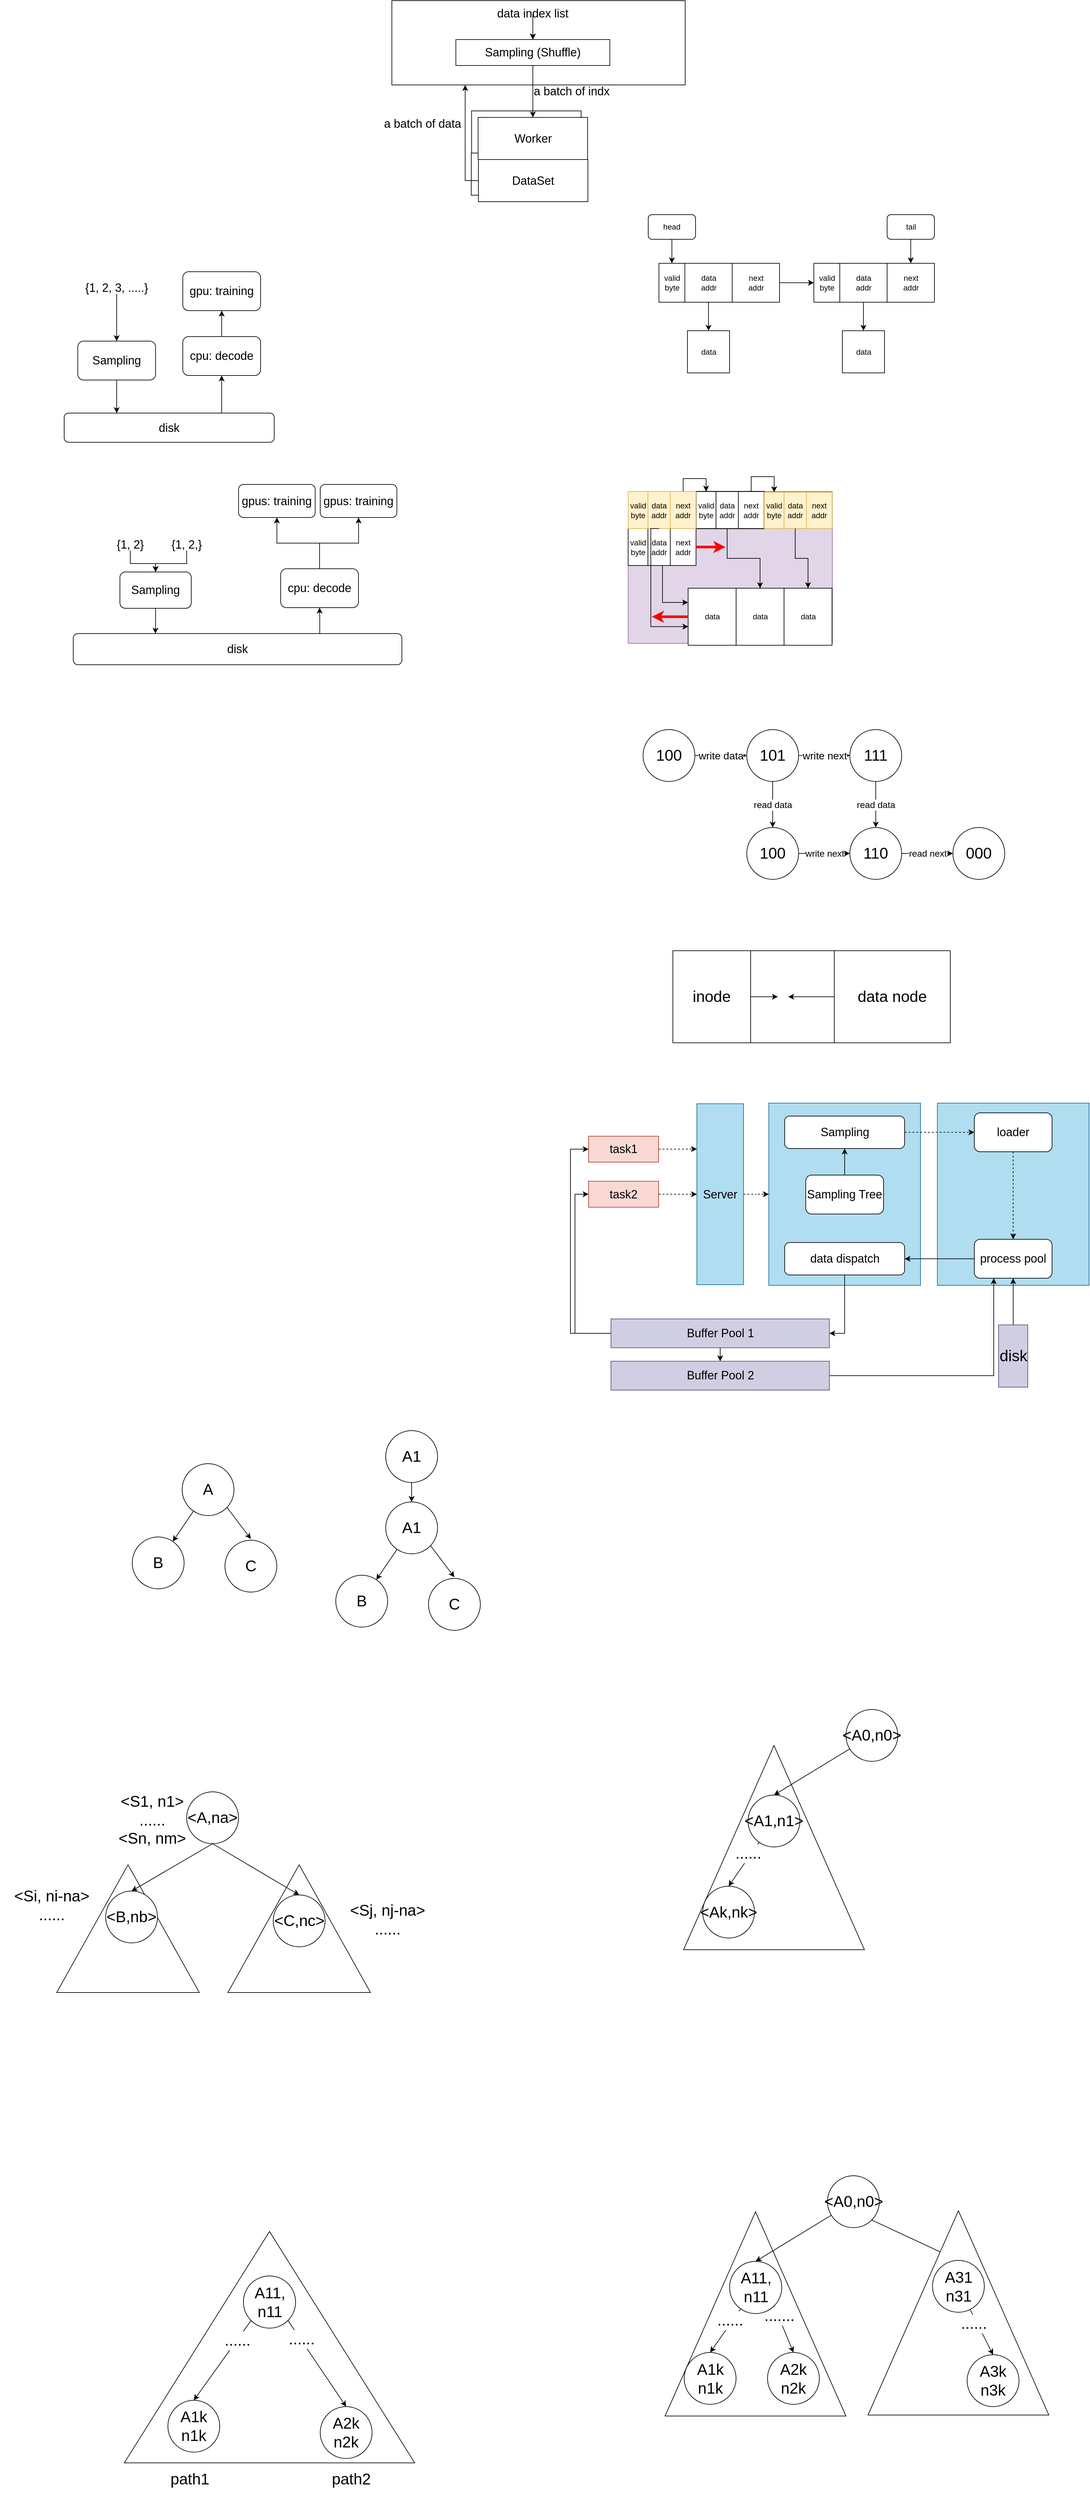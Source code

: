 <mxfile version="14.4.6" type="github">
  <diagram id="9_1sO07OhJ9FRKc1vzgv" name="Page-1">
    <mxGraphModel dx="4070" dy="1390" grid="0" gridSize="10" guides="1" tooltips="1" connect="1" arrows="1" fold="1" page="1" pageScale="1" pageWidth="850" pageHeight="1100" math="0" shadow="0">
      <root>
        <mxCell id="0" />
        <mxCell id="1" parent="0" />
        <mxCell id="SUfjXleYzVx7mlDp0mHH-16" value="" style="triangle;whiteSpace=wrap;html=1;rotation=-90;" vertex="1" parent="1">
          <mxGeometry x="-496" y="2878" width="197" height="220" as="geometry" />
        </mxCell>
        <mxCell id="SUfjXleYzVx7mlDp0mHH-15" value="" style="triangle;whiteSpace=wrap;html=1;rotation=-90;" vertex="1" parent="1">
          <mxGeometry x="-760" y="2878" width="197" height="220" as="geometry" />
        </mxCell>
        <mxCell id="UMwyM1W5Pn3s6P2YmB9g-111" value="" style="rounded=0;whiteSpace=wrap;html=1;fillColor=#e1d5e7;strokeColor=#9673a6;" parent="1" vertex="1">
          <mxGeometry x="110" y="772" width="315" height="234" as="geometry" />
        </mxCell>
        <mxCell id="2XTefIz1HCk_Dmgl4uMw-26" value="" style="rounded=0;whiteSpace=wrap;html=1;" parent="1" vertex="1">
          <mxGeometry x="-254.49" y="15" width="452.49" height="130" as="geometry" />
        </mxCell>
        <mxCell id="2XTefIz1HCk_Dmgl4uMw-6" style="edgeStyle=orthogonalEdgeStyle;rounded=0;orthogonalLoop=1;jettySize=auto;html=1;entryX=0.5;entryY=0;entryDx=0;entryDy=0;" parent="1" source="2XTefIz1HCk_Dmgl4uMw-3" target="2XTefIz1HCk_Dmgl4uMw-5" edge="1">
          <mxGeometry relative="1" as="geometry" />
        </mxCell>
        <mxCell id="2XTefIz1HCk_Dmgl4uMw-15" value="" style="edgeStyle=orthogonalEdgeStyle;rounded=0;orthogonalLoop=1;jettySize=auto;html=1;" parent="1" source="2XTefIz1HCk_Dmgl4uMw-3" target="2XTefIz1HCk_Dmgl4uMw-5" edge="1">
          <mxGeometry relative="1" as="geometry" />
        </mxCell>
        <mxCell id="2XTefIz1HCk_Dmgl4uMw-3" value="&lt;font style=&quot;font-size: 18px&quot;&gt;data index list&lt;/font&gt;" style="text;html=1;strokeColor=none;fillColor=none;align=center;verticalAlign=middle;whiteSpace=wrap;rounded=0;" parent="1" vertex="1">
          <mxGeometry x="-112" y="35" width="150" as="geometry" />
        </mxCell>
        <mxCell id="2XTefIz1HCk_Dmgl4uMw-5" value="&lt;font style=&quot;font-size: 18px&quot;&gt;Sampling (Shuffle)&lt;/font&gt;" style="rounded=0;whiteSpace=wrap;html=1;" parent="1" vertex="1">
          <mxGeometry x="-155.75" y="75" width="237.5" height="40" as="geometry" />
        </mxCell>
        <mxCell id="2XTefIz1HCk_Dmgl4uMw-19" value="&lt;font style=&quot;font-size: 18px&quot;&gt;a batch of indx&lt;/font&gt;" style="text;html=1;strokeColor=none;fillColor=none;align=center;verticalAlign=middle;whiteSpace=wrap;rounded=0;" parent="1" vertex="1">
          <mxGeometry x="-52" y="155" width="150" as="geometry" />
        </mxCell>
        <mxCell id="2XTefIz1HCk_Dmgl4uMw-30" value="&lt;font style=&quot;font-size: 18px&quot;&gt;a batch of data&lt;/font&gt;" style="text;html=1;strokeColor=none;fillColor=none;align=center;verticalAlign=middle;whiteSpace=wrap;rounded=0;" parent="1" vertex="1">
          <mxGeometry x="-282" y="205" width="150" as="geometry" />
        </mxCell>
        <mxCell id="2XTefIz1HCk_Dmgl4uMw-40" value="" style="group" parent="1" vertex="1" connectable="0">
          <mxGeometry x="-132.0" y="185" width="179.92" height="140" as="geometry" />
        </mxCell>
        <mxCell id="2XTefIz1HCk_Dmgl4uMw-38" value="&lt;span style=&quot;font-size: 18px&quot;&gt;Worker&lt;/span&gt;" style="rounded=0;whiteSpace=wrap;html=1;" parent="2XTefIz1HCk_Dmgl4uMw-40" vertex="1">
          <mxGeometry y="65" width="168.91" height="65" as="geometry" />
        </mxCell>
        <mxCell id="2XTefIz1HCk_Dmgl4uMw-35" value="&lt;span style=&quot;font-size: 18px&quot;&gt;Worker&lt;/span&gt;" style="rounded=0;whiteSpace=wrap;html=1;" parent="2XTefIz1HCk_Dmgl4uMw-40" vertex="1">
          <mxGeometry x="0.55" width="168.91" height="65" as="geometry" />
        </mxCell>
        <mxCell id="2XTefIz1HCk_Dmgl4uMw-36" value="&lt;span style=&quot;font-size: 18px&quot;&gt;Worker&lt;/span&gt;" style="rounded=0;whiteSpace=wrap;html=1;" parent="2XTefIz1HCk_Dmgl4uMw-40" vertex="1">
          <mxGeometry x="10.55" y="10" width="168.91" height="65" as="geometry" />
        </mxCell>
        <mxCell id="2XTefIz1HCk_Dmgl4uMw-37" value="&lt;span style=&quot;font-size: 18px&quot;&gt;DataSet&lt;/span&gt;" style="rounded=0;whiteSpace=wrap;html=1;" parent="2XTefIz1HCk_Dmgl4uMw-40" vertex="1">
          <mxGeometry x="11.01" y="75" width="168.91" height="65" as="geometry" />
        </mxCell>
        <mxCell id="2XTefIz1HCk_Dmgl4uMw-39" style="edgeStyle=orthogonalEdgeStyle;rounded=0;orthogonalLoop=1;jettySize=auto;html=1;exitX=0.5;exitY=1;exitDx=0;exitDy=0;" parent="1" source="2XTefIz1HCk_Dmgl4uMw-5" target="2XTefIz1HCk_Dmgl4uMw-36" edge="1">
          <mxGeometry relative="1" as="geometry" />
        </mxCell>
        <mxCell id="2XTefIz1HCk_Dmgl4uMw-42" style="edgeStyle=orthogonalEdgeStyle;rounded=0;orthogonalLoop=1;jettySize=auto;html=1;entryX=0.25;entryY=1;entryDx=0;entryDy=0;" parent="1" source="2XTefIz1HCk_Dmgl4uMw-37" target="2XTefIz1HCk_Dmgl4uMw-26" edge="1">
          <mxGeometry relative="1" as="geometry">
            <Array as="points">
              <mxPoint x="-141" y="293" />
            </Array>
          </mxGeometry>
        </mxCell>
        <mxCell id="2XTefIz1HCk_Dmgl4uMw-68" value="&lt;font size=&quot;3&quot;&gt;write data&lt;/font&gt;" style="edgeStyle=orthogonalEdgeStyle;rounded=0;orthogonalLoop=1;jettySize=auto;html=1;entryX=0;entryY=0.5;entryDx=0;entryDy=0;" parent="1" source="2XTefIz1HCk_Dmgl4uMw-62" target="2XTefIz1HCk_Dmgl4uMw-63" edge="1">
          <mxGeometry relative="1" as="geometry">
            <Array as="points">
              <mxPoint x="290" y="1179" />
              <mxPoint x="290" y="1179" />
            </Array>
          </mxGeometry>
        </mxCell>
        <mxCell id="2XTefIz1HCk_Dmgl4uMw-62" value="&lt;font style=&quot;font-size: 24px&quot;&gt;100&lt;/font&gt;" style="ellipse;whiteSpace=wrap;html=1;aspect=fixed;" parent="1" vertex="1">
          <mxGeometry x="133" y="1139" width="80" height="80" as="geometry" />
        </mxCell>
        <mxCell id="2XTefIz1HCk_Dmgl4uMw-69" value="&lt;font size=&quot;3&quot;&gt;write next&lt;/font&gt;" style="edgeStyle=orthogonalEdgeStyle;rounded=0;orthogonalLoop=1;jettySize=auto;html=1;" parent="1" source="2XTefIz1HCk_Dmgl4uMw-63" target="2XTefIz1HCk_Dmgl4uMw-65" edge="1">
          <mxGeometry relative="1" as="geometry" />
        </mxCell>
        <mxCell id="2XTefIz1HCk_Dmgl4uMw-70" value="&lt;font style=&quot;font-size: 14px&quot;&gt;read data&lt;/font&gt;" style="edgeStyle=orthogonalEdgeStyle;rounded=0;orthogonalLoop=1;jettySize=auto;html=1;" parent="1" source="2XTefIz1HCk_Dmgl4uMw-63" target="2XTefIz1HCk_Dmgl4uMw-64" edge="1">
          <mxGeometry relative="1" as="geometry" />
        </mxCell>
        <mxCell id="2XTefIz1HCk_Dmgl4uMw-63" value="&lt;font style=&quot;font-size: 24px&quot;&gt;101&lt;/font&gt;" style="ellipse;whiteSpace=wrap;html=1;aspect=fixed;" parent="1" vertex="1">
          <mxGeometry x="293" y="1139" width="80" height="80" as="geometry" />
        </mxCell>
        <mxCell id="2XTefIz1HCk_Dmgl4uMw-71" value="&lt;font style=&quot;font-size: 14px&quot;&gt;write next&lt;/font&gt;" style="edgeStyle=orthogonalEdgeStyle;rounded=0;orthogonalLoop=1;jettySize=auto;html=1;" parent="1" source="2XTefIz1HCk_Dmgl4uMw-64" target="2XTefIz1HCk_Dmgl4uMw-66" edge="1">
          <mxGeometry relative="1" as="geometry" />
        </mxCell>
        <mxCell id="2XTefIz1HCk_Dmgl4uMw-64" value="&lt;font style=&quot;font-size: 24px&quot;&gt;100&lt;/font&gt;" style="ellipse;whiteSpace=wrap;html=1;aspect=fixed;" parent="1" vertex="1">
          <mxGeometry x="293" y="1290" width="80" height="80" as="geometry" />
        </mxCell>
        <mxCell id="2XTefIz1HCk_Dmgl4uMw-72" value="&lt;font style=&quot;font-size: 14px&quot;&gt;read data&lt;/font&gt;" style="edgeStyle=orthogonalEdgeStyle;rounded=0;orthogonalLoop=1;jettySize=auto;html=1;entryX=0.5;entryY=0;entryDx=0;entryDy=0;" parent="1" source="2XTefIz1HCk_Dmgl4uMw-65" target="2XTefIz1HCk_Dmgl4uMw-66" edge="1">
          <mxGeometry relative="1" as="geometry" />
        </mxCell>
        <mxCell id="2XTefIz1HCk_Dmgl4uMw-65" value="&lt;font style=&quot;font-size: 24px&quot;&gt;111&lt;/font&gt;" style="ellipse;whiteSpace=wrap;html=1;aspect=fixed;" parent="1" vertex="1">
          <mxGeometry x="452" y="1139" width="80" height="80" as="geometry" />
        </mxCell>
        <mxCell id="2XTefIz1HCk_Dmgl4uMw-74" value="&lt;font style=&quot;font-size: 14px&quot;&gt;read next&lt;/font&gt;" style="edgeStyle=orthogonalEdgeStyle;rounded=0;orthogonalLoop=1;jettySize=auto;html=1;entryX=0;entryY=0.5;entryDx=0;entryDy=0;" parent="1" source="2XTefIz1HCk_Dmgl4uMw-66" target="2XTefIz1HCk_Dmgl4uMw-67" edge="1">
          <mxGeometry relative="1" as="geometry" />
        </mxCell>
        <mxCell id="2XTefIz1HCk_Dmgl4uMw-66" value="&lt;font style=&quot;font-size: 24px&quot;&gt;110&lt;/font&gt;" style="ellipse;whiteSpace=wrap;html=1;aspect=fixed;" parent="1" vertex="1">
          <mxGeometry x="452" y="1290" width="80" height="80" as="geometry" />
        </mxCell>
        <mxCell id="2XTefIz1HCk_Dmgl4uMw-67" value="&lt;font style=&quot;font-size: 24px&quot;&gt;000&lt;/font&gt;" style="ellipse;whiteSpace=wrap;html=1;aspect=fixed;" parent="1" vertex="1">
          <mxGeometry x="611" y="1290" width="80" height="80" as="geometry" />
        </mxCell>
        <mxCell id="2XTefIz1HCk_Dmgl4uMw-75" value="" style="rounded=0;whiteSpace=wrap;html=1;" parent="1" vertex="1">
          <mxGeometry x="179" y="1480" width="367" height="142" as="geometry" />
        </mxCell>
        <mxCell id="2XTefIz1HCk_Dmgl4uMw-79" style="edgeStyle=orthogonalEdgeStyle;rounded=0;orthogonalLoop=1;jettySize=auto;html=1;exitX=1;exitY=0.5;exitDx=0;exitDy=0;" parent="1" source="2XTefIz1HCk_Dmgl4uMw-76" edge="1">
          <mxGeometry relative="1" as="geometry">
            <mxPoint x="341" y="1551" as="targetPoint" />
          </mxGeometry>
        </mxCell>
        <mxCell id="2XTefIz1HCk_Dmgl4uMw-76" value="&lt;font style=&quot;font-size: 24px&quot;&gt;inode&lt;/font&gt;" style="rounded=0;whiteSpace=wrap;html=1;" parent="1" vertex="1">
          <mxGeometry x="179" y="1480" width="120" height="142" as="geometry" />
        </mxCell>
        <mxCell id="2XTefIz1HCk_Dmgl4uMw-80" style="edgeStyle=orthogonalEdgeStyle;rounded=0;orthogonalLoop=1;jettySize=auto;html=1;exitX=0;exitY=0.5;exitDx=0;exitDy=0;" parent="1" source="2XTefIz1HCk_Dmgl4uMw-77" edge="1">
          <mxGeometry relative="1" as="geometry">
            <mxPoint x="357" y="1551" as="targetPoint" />
          </mxGeometry>
        </mxCell>
        <mxCell id="2XTefIz1HCk_Dmgl4uMw-77" value="&lt;font style=&quot;font-size: 24px&quot;&gt;data node&lt;/font&gt;" style="rounded=0;whiteSpace=wrap;html=1;" parent="1" vertex="1">
          <mxGeometry x="428" y="1480" width="179" height="142" as="geometry" />
        </mxCell>
        <mxCell id="2XTefIz1HCk_Dmgl4uMw-130" value="" style="group" parent="1" vertex="1" connectable="0">
          <mxGeometry x="21" y="1715" width="800" height="442" as="geometry" />
        </mxCell>
        <mxCell id="2XTefIz1HCk_Dmgl4uMw-94" value="" style="group" parent="2XTefIz1HCk_Dmgl4uMw-130" vertex="1" connectable="0">
          <mxGeometry x="170" width="630" height="442" as="geometry" />
        </mxCell>
        <mxCell id="2XTefIz1HCk_Dmgl4uMw-100" style="edgeStyle=orthogonalEdgeStyle;rounded=0;jumpSize=6;orthogonalLoop=1;jettySize=auto;html=1;entryX=0;entryY=0.5;entryDx=0;entryDy=0;dashed=1;startSize=6;endArrow=classic;endFill=1;endSize=6;" parent="2XTefIz1HCk_Dmgl4uMw-94" source="2XTefIz1HCk_Dmgl4uMw-81" target="2XTefIz1HCk_Dmgl4uMw-82" edge="1">
          <mxGeometry relative="1" as="geometry" />
        </mxCell>
        <mxCell id="2XTefIz1HCk_Dmgl4uMw-81" value="&lt;font style=&quot;font-size: 18px&quot;&gt;Server&lt;/font&gt;" style="rounded=0;whiteSpace=wrap;html=1;fillColor=#b1ddf0;strokeColor=#10739e;" parent="2XTefIz1HCk_Dmgl4uMw-94" vertex="1">
          <mxGeometry x="25" y="1" width="72" height="279" as="geometry" />
        </mxCell>
        <mxCell id="2XTefIz1HCk_Dmgl4uMw-82" value="" style="rounded=0;whiteSpace=wrap;html=1;fillColor=#b1ddf0;strokeColor=#10739e;" parent="2XTefIz1HCk_Dmgl4uMw-94" vertex="1">
          <mxGeometry x="136" width="234" height="281" as="geometry" />
        </mxCell>
        <mxCell id="2XTefIz1HCk_Dmgl4uMw-85" value="&lt;font style=&quot;font-size: 18px&quot;&gt;Sampling&lt;/font&gt;" style="rounded=1;whiteSpace=wrap;html=1;" parent="2XTefIz1HCk_Dmgl4uMw-94" vertex="1">
          <mxGeometry x="160.5" y="20" width="185" height="50" as="geometry" />
        </mxCell>
        <mxCell id="2XTefIz1HCk_Dmgl4uMw-127" style="edgeStyle=orthogonalEdgeStyle;rounded=0;jumpSize=6;orthogonalLoop=1;jettySize=auto;html=1;entryX=1;entryY=0.5;entryDx=0;entryDy=0;startSize=6;endArrow=classic;endFill=1;endSize=6;" parent="2XTefIz1HCk_Dmgl4uMw-94" source="2XTefIz1HCk_Dmgl4uMw-86" target="2XTefIz1HCk_Dmgl4uMw-93" edge="1">
          <mxGeometry relative="1" as="geometry" />
        </mxCell>
        <mxCell id="2XTefIz1HCk_Dmgl4uMw-86" value="&lt;font style=&quot;font-size: 18px&quot;&gt;data dispatch&lt;/font&gt;" style="rounded=1;whiteSpace=wrap;html=1;" parent="2XTefIz1HCk_Dmgl4uMw-94" vertex="1">
          <mxGeometry x="160.5" y="215" width="185" height="50" as="geometry" />
        </mxCell>
        <mxCell id="2XTefIz1HCk_Dmgl4uMw-87" value="" style="rounded=0;whiteSpace=wrap;html=1;fillColor=#b1ddf0;strokeColor=#10739e;" parent="2XTefIz1HCk_Dmgl4uMw-94" vertex="1">
          <mxGeometry x="396" width="234" height="281" as="geometry" />
        </mxCell>
        <mxCell id="2XTefIz1HCk_Dmgl4uMw-123" style="edgeStyle=orthogonalEdgeStyle;rounded=0;jumpSize=6;orthogonalLoop=1;jettySize=auto;html=1;dashed=1;startSize=6;endArrow=classic;endFill=1;endSize=6;" parent="2XTefIz1HCk_Dmgl4uMw-94" source="2XTefIz1HCk_Dmgl4uMw-89" target="2XTefIz1HCk_Dmgl4uMw-90" edge="1">
          <mxGeometry relative="1" as="geometry" />
        </mxCell>
        <mxCell id="2XTefIz1HCk_Dmgl4uMw-89" value="&lt;font style=&quot;font-size: 18px&quot;&gt;loader&lt;/font&gt;" style="rounded=1;whiteSpace=wrap;html=1;" parent="2XTefIz1HCk_Dmgl4uMw-94" vertex="1">
          <mxGeometry x="453" y="15" width="120" height="60" as="geometry" />
        </mxCell>
        <mxCell id="2XTefIz1HCk_Dmgl4uMw-124" style="edgeStyle=orthogonalEdgeStyle;rounded=0;jumpSize=6;orthogonalLoop=1;jettySize=auto;html=1;entryX=1;entryY=0.5;entryDx=0;entryDy=0;startSize=6;endArrow=classic;endFill=1;endSize=6;" parent="2XTefIz1HCk_Dmgl4uMw-94" source="2XTefIz1HCk_Dmgl4uMw-90" target="2XTefIz1HCk_Dmgl4uMw-86" edge="1">
          <mxGeometry relative="1" as="geometry" />
        </mxCell>
        <mxCell id="2XTefIz1HCk_Dmgl4uMw-90" value="&lt;font style=&quot;font-size: 18px&quot;&gt;process pool&lt;/font&gt;" style="rounded=1;whiteSpace=wrap;html=1;" parent="2XTefIz1HCk_Dmgl4uMw-94" vertex="1">
          <mxGeometry x="453" y="210" width="120" height="60" as="geometry" />
        </mxCell>
        <mxCell id="2XTefIz1HCk_Dmgl4uMw-93" value="&lt;font style=&quot;font-size: 18px&quot;&gt;Buffer Pool 1&lt;/font&gt;" style="rounded=0;whiteSpace=wrap;html=1;fillColor=#d0cee2;strokeColor=#56517e;" parent="2XTefIz1HCk_Dmgl4uMw-94" vertex="1">
          <mxGeometry x="-107.5" y="332.75" width="337" height="44.5" as="geometry" />
        </mxCell>
        <mxCell id="2XTefIz1HCk_Dmgl4uMw-119" style="edgeStyle=orthogonalEdgeStyle;rounded=0;jumpSize=6;orthogonalLoop=1;jettySize=auto;html=1;entryX=0;entryY=0.5;entryDx=0;entryDy=0;dashed=1;startSize=6;endArrow=classic;endFill=1;endSize=6;" parent="2XTefIz1HCk_Dmgl4uMw-94" source="2XTefIz1HCk_Dmgl4uMw-85" target="2XTefIz1HCk_Dmgl4uMw-89" edge="1">
          <mxGeometry relative="1" as="geometry" />
        </mxCell>
        <mxCell id="geJMSuZulplkEZxOENzH-71" style="edgeStyle=orthogonalEdgeStyle;rounded=0;orthogonalLoop=1;jettySize=auto;html=1;" parent="2XTefIz1HCk_Dmgl4uMw-94" source="geJMSuZulplkEZxOENzH-69" target="2XTefIz1HCk_Dmgl4uMw-85" edge="1">
          <mxGeometry relative="1" as="geometry" />
        </mxCell>
        <mxCell id="geJMSuZulplkEZxOENzH-69" value="&lt;font style=&quot;font-size: 18px&quot;&gt;Sampling Tree&lt;/font&gt;" style="rounded=1;whiteSpace=wrap;html=1;" parent="2XTefIz1HCk_Dmgl4uMw-94" vertex="1">
          <mxGeometry x="193" y="111" width="120" height="60" as="geometry" />
        </mxCell>
        <mxCell id="2XTefIz1HCk_Dmgl4uMw-91" value="&lt;font style=&quot;font-size: 24px&quot;&gt;disk&lt;/font&gt;" style="rounded=0;whiteSpace=wrap;html=1;fillColor=#d0cee2;strokeColor=#56517e;" parent="2XTefIz1HCk_Dmgl4uMw-94" vertex="1">
          <mxGeometry x="490.5" y="342" width="45" height="96" as="geometry" />
        </mxCell>
        <mxCell id="2XTefIz1HCk_Dmgl4uMw-125" style="edgeStyle=orthogonalEdgeStyle;rounded=0;jumpSize=6;orthogonalLoop=1;jettySize=auto;html=1;startSize=6;endArrow=classic;endFill=1;endSize=6;" parent="2XTefIz1HCk_Dmgl4uMw-94" source="2XTefIz1HCk_Dmgl4uMw-91" target="2XTefIz1HCk_Dmgl4uMw-90" edge="1">
          <mxGeometry relative="1" as="geometry" />
        </mxCell>
        <mxCell id="2XTefIz1HCk_Dmgl4uMw-97" style="edgeStyle=orthogonalEdgeStyle;rounded=0;orthogonalLoop=1;jettySize=auto;html=1;entryX=0;entryY=0.25;entryDx=0;entryDy=0;dashed=1;endSize=6;startSize=6;jumpSize=6;endArrow=classic;endFill=1;" parent="2XTefIz1HCk_Dmgl4uMw-130" source="2XTefIz1HCk_Dmgl4uMw-95" target="2XTefIz1HCk_Dmgl4uMw-81" edge="1">
          <mxGeometry relative="1" as="geometry" />
        </mxCell>
        <mxCell id="2XTefIz1HCk_Dmgl4uMw-95" value="&lt;font style=&quot;font-size: 18px&quot;&gt;task1&lt;/font&gt;" style="rounded=0;whiteSpace=wrap;html=1;fillColor=#fad9d5;strokeColor=#ae4132;" parent="2XTefIz1HCk_Dmgl4uMw-130" vertex="1">
          <mxGeometry x="28" y="51" width="108" height="40" as="geometry" />
        </mxCell>
        <mxCell id="2XTefIz1HCk_Dmgl4uMw-98" style="edgeStyle=orthogonalEdgeStyle;rounded=0;orthogonalLoop=1;jettySize=auto;html=1;dashed=1;" parent="2XTefIz1HCk_Dmgl4uMw-130" source="2XTefIz1HCk_Dmgl4uMw-96" target="2XTefIz1HCk_Dmgl4uMw-81" edge="1">
          <mxGeometry relative="1" as="geometry" />
        </mxCell>
        <mxCell id="2XTefIz1HCk_Dmgl4uMw-96" value="&lt;font style=&quot;font-size: 18px&quot;&gt;task2&lt;/font&gt;" style="rounded=0;whiteSpace=wrap;html=1;fillColor=#fad9d5;strokeColor=#ae4132;" parent="2XTefIz1HCk_Dmgl4uMw-130" vertex="1">
          <mxGeometry x="28" y="120.5" width="108" height="40" as="geometry" />
        </mxCell>
        <mxCell id="2XTefIz1HCk_Dmgl4uMw-128" style="edgeStyle=orthogonalEdgeStyle;rounded=0;jumpSize=6;orthogonalLoop=1;jettySize=auto;html=1;entryX=0;entryY=0.5;entryDx=0;entryDy=0;startSize=6;endArrow=classic;endFill=1;endSize=6;" parent="2XTefIz1HCk_Dmgl4uMw-130" source="2XTefIz1HCk_Dmgl4uMw-93" target="2XTefIz1HCk_Dmgl4uMw-96" edge="1">
          <mxGeometry relative="1" as="geometry">
            <Array as="points">
              <mxPoint x="7" y="356" />
              <mxPoint x="7" y="141" />
            </Array>
          </mxGeometry>
        </mxCell>
        <mxCell id="2XTefIz1HCk_Dmgl4uMw-129" style="edgeStyle=orthogonalEdgeStyle;rounded=0;jumpSize=6;orthogonalLoop=1;jettySize=auto;html=1;entryX=0;entryY=0.5;entryDx=0;entryDy=0;startSize=6;endArrow=classic;endFill=1;endSize=6;" parent="2XTefIz1HCk_Dmgl4uMw-130" source="2XTefIz1HCk_Dmgl4uMw-93" target="2XTefIz1HCk_Dmgl4uMw-95" edge="1">
          <mxGeometry relative="1" as="geometry">
            <Array as="points">
              <mxPoint y="356" />
              <mxPoint y="71" />
            </Array>
          </mxGeometry>
        </mxCell>
        <mxCell id="UMwyM1W5Pn3s6P2YmB9g-53" value="" style="group" parent="1" vertex="1" connectable="0">
          <mxGeometry x="110" y="772" width="425" height="260" as="geometry" />
        </mxCell>
        <mxCell id="UMwyM1W5Pn3s6P2YmB9g-77" value="" style="group;strokeWidth=2;shadow=0;fillColor=#f5f5f5;strokeColor=#666666;fontColor=#333333;" parent="UMwyM1W5Pn3s6P2YmB9g-53" vertex="1" connectable="0">
          <mxGeometry x="105" width="104.73" height="57" as="geometry" />
        </mxCell>
        <mxCell id="UMwyM1W5Pn3s6P2YmB9g-125" value="" style="group" parent="UMwyM1W5Pn3s6P2YmB9g-77" vertex="1" connectable="0">
          <mxGeometry width="104.73" height="57" as="geometry" />
        </mxCell>
        <mxCell id="UMwyM1W5Pn3s6P2YmB9g-73" value="valid&lt;br&gt;byte" style="rounded=0;whiteSpace=wrap;html=1;" parent="UMwyM1W5Pn3s6P2YmB9g-125" vertex="1">
          <mxGeometry width="30.538" height="57" as="geometry" />
        </mxCell>
        <mxCell id="UMwyM1W5Pn3s6P2YmB9g-74" value="data&lt;br&gt;addr" style="rounded=0;whiteSpace=wrap;html=1;" parent="UMwyM1W5Pn3s6P2YmB9g-125" vertex="1">
          <mxGeometry x="30.54" width="34.46" height="57" as="geometry" />
        </mxCell>
        <mxCell id="UMwyM1W5Pn3s6P2YmB9g-75" value="next&lt;br&gt;addr" style="rounded=0;whiteSpace=wrap;html=1;" parent="UMwyM1W5Pn3s6P2YmB9g-125" vertex="1">
          <mxGeometry x="65" width="39.73" height="57" as="geometry" />
        </mxCell>
        <mxCell id="UMwyM1W5Pn3s6P2YmB9g-79" value="data" style="rounded=0;whiteSpace=wrap;html=1;" parent="UMwyM1W5Pn3s6P2YmB9g-53" vertex="1">
          <mxGeometry x="166.54" y="149" width="74" height="88" as="geometry" />
        </mxCell>
        <mxCell id="UMwyM1W5Pn3s6P2YmB9g-91" value="data" style="rounded=0;whiteSpace=wrap;html=1;" parent="UMwyM1W5Pn3s6P2YmB9g-53" vertex="1">
          <mxGeometry x="240.54" y="149" width="74" height="88" as="geometry" />
        </mxCell>
        <mxCell id="UMwyM1W5Pn3s6P2YmB9g-92" value="data" style="rounded=0;whiteSpace=wrap;html=1;" parent="UMwyM1W5Pn3s6P2YmB9g-53" vertex="1">
          <mxGeometry x="92.54" y="149" width="74" height="88" as="geometry" />
        </mxCell>
        <mxCell id="UMwyM1W5Pn3s6P2YmB9g-94" value="" style="group;fillColor=#fff2cc;strokeColor=#d6b656;" parent="UMwyM1W5Pn3s6P2YmB9g-53" vertex="1" connectable="0">
          <mxGeometry x="210" y="1" width="104.73" height="56" as="geometry" />
        </mxCell>
        <mxCell id="UMwyM1W5Pn3s6P2YmB9g-95" value="valid&lt;br&gt;byte" style="rounded=0;whiteSpace=wrap;html=1;fillColor=#fff2cc;strokeColor=#d6b656;" parent="UMwyM1W5Pn3s6P2YmB9g-94" vertex="1">
          <mxGeometry width="30.538" height="56" as="geometry" />
        </mxCell>
        <mxCell id="UMwyM1W5Pn3s6P2YmB9g-96" value="data&lt;br&gt;addr" style="rounded=0;whiteSpace=wrap;html=1;fillColor=#fff2cc;strokeColor=#d6b656;" parent="UMwyM1W5Pn3s6P2YmB9g-94" vertex="1">
          <mxGeometry x="30.54" width="34.46" height="56" as="geometry" />
        </mxCell>
        <mxCell id="UMwyM1W5Pn3s6P2YmB9g-97" value="next&lt;br&gt;addr" style="rounded=0;whiteSpace=wrap;html=1;fillColor=#fff2cc;strokeColor=#d6b656;" parent="UMwyM1W5Pn3s6P2YmB9g-94" vertex="1">
          <mxGeometry x="65.0" width="39.73" height="56" as="geometry" />
        </mxCell>
        <mxCell id="UMwyM1W5Pn3s6P2YmB9g-99" value="" style="group" parent="UMwyM1W5Pn3s6P2YmB9g-53" vertex="1" connectable="0">
          <mxGeometry y="57" width="104.73" height="57" as="geometry" />
        </mxCell>
        <mxCell id="UMwyM1W5Pn3s6P2YmB9g-100" value="valid&lt;br&gt;byte" style="rounded=0;whiteSpace=wrap;html=1;" parent="UMwyM1W5Pn3s6P2YmB9g-99" vertex="1">
          <mxGeometry width="30.538" height="57" as="geometry" />
        </mxCell>
        <mxCell id="UMwyM1W5Pn3s6P2YmB9g-101" value="data&lt;br&gt;addr" style="rounded=0;whiteSpace=wrap;html=1;" parent="UMwyM1W5Pn3s6P2YmB9g-99" vertex="1">
          <mxGeometry x="30.54" width="34.46" height="57" as="geometry" />
        </mxCell>
        <mxCell id="UMwyM1W5Pn3s6P2YmB9g-102" value="next&lt;br&gt;addr" style="rounded=0;whiteSpace=wrap;html=1;" parent="UMwyM1W5Pn3s6P2YmB9g-99" vertex="1">
          <mxGeometry x="65" width="39.73" height="57" as="geometry" />
        </mxCell>
        <mxCell id="UMwyM1W5Pn3s6P2YmB9g-107" style="edgeStyle=orthogonalEdgeStyle;rounded=0;orthogonalLoop=1;jettySize=auto;html=1;" parent="UMwyM1W5Pn3s6P2YmB9g-53" source="UMwyM1W5Pn3s6P2YmB9g-96" target="UMwyM1W5Pn3s6P2YmB9g-91" edge="1">
          <mxGeometry relative="1" as="geometry" />
        </mxCell>
        <mxCell id="UMwyM1W5Pn3s6P2YmB9g-108" style="edgeStyle=orthogonalEdgeStyle;rounded=0;orthogonalLoop=1;jettySize=auto;html=1;exitX=0.5;exitY=1;exitDx=0;exitDy=0;" parent="UMwyM1W5Pn3s6P2YmB9g-53" source="UMwyM1W5Pn3s6P2YmB9g-74" target="UMwyM1W5Pn3s6P2YmB9g-79" edge="1">
          <mxGeometry relative="1" as="geometry" />
        </mxCell>
        <mxCell id="UMwyM1W5Pn3s6P2YmB9g-119" style="edgeStyle=orthogonalEdgeStyle;rounded=0;orthogonalLoop=1;jettySize=auto;html=1;entryX=0.5;entryY=0;entryDx=0;entryDy=0;" parent="UMwyM1W5Pn3s6P2YmB9g-53" source="UMwyM1W5Pn3s6P2YmB9g-57" target="UMwyM1W5Pn3s6P2YmB9g-73" edge="1">
          <mxGeometry relative="1" as="geometry">
            <Array as="points">
              <mxPoint x="85" y="-20" />
              <mxPoint x="120" y="-20" />
            </Array>
          </mxGeometry>
        </mxCell>
        <mxCell id="UMwyM1W5Pn3s6P2YmB9g-120" style="edgeStyle=orthogonalEdgeStyle;rounded=0;orthogonalLoop=1;jettySize=auto;html=1;entryX=0.5;entryY=0;entryDx=0;entryDy=0;" parent="UMwyM1W5Pn3s6P2YmB9g-53" source="UMwyM1W5Pn3s6P2YmB9g-75" target="UMwyM1W5Pn3s6P2YmB9g-95" edge="1">
          <mxGeometry relative="1" as="geometry">
            <Array as="points">
              <mxPoint x="190" y="-23" />
              <mxPoint x="225" y="-23" />
            </Array>
          </mxGeometry>
        </mxCell>
        <mxCell id="UMwyM1W5Pn3s6P2YmB9g-54" value="" style="group;strokeWidth=3;" parent="UMwyM1W5Pn3s6P2YmB9g-53" vertex="1" connectable="0">
          <mxGeometry width="142" height="57" as="geometry" />
        </mxCell>
        <mxCell id="UMwyM1W5Pn3s6P2YmB9g-55" value="valid&lt;br&gt;byte" style="rounded=0;whiteSpace=wrap;html=1;fillColor=#fff2cc;strokeColor=#d6b656;" parent="UMwyM1W5Pn3s6P2YmB9g-54" vertex="1">
          <mxGeometry width="30.538" height="57" as="geometry" />
        </mxCell>
        <mxCell id="UMwyM1W5Pn3s6P2YmB9g-56" value="data&lt;br&gt;addr" style="rounded=0;whiteSpace=wrap;html=1;fillColor=#fff2cc;strokeColor=#d6b656;" parent="UMwyM1W5Pn3s6P2YmB9g-54" vertex="1">
          <mxGeometry x="30.54" width="34.46" height="57" as="geometry" />
        </mxCell>
        <mxCell id="UMwyM1W5Pn3s6P2YmB9g-57" value="next&lt;br&gt;addr" style="rounded=0;whiteSpace=wrap;html=1;fillColor=#fff2cc;strokeColor=#d6b656;" parent="UMwyM1W5Pn3s6P2YmB9g-54" vertex="1">
          <mxGeometry x="65" width="39.73" height="57" as="geometry" />
        </mxCell>
        <mxCell id="UMwyM1W5Pn3s6P2YmB9g-123" style="edgeStyle=orthogonalEdgeStyle;rounded=0;orthogonalLoop=1;jettySize=auto;html=1;entryX=0;entryY=0.25;entryDx=0;entryDy=0;" parent="UMwyM1W5Pn3s6P2YmB9g-53" source="UMwyM1W5Pn3s6P2YmB9g-101" target="UMwyM1W5Pn3s6P2YmB9g-92" edge="1">
          <mxGeometry relative="1" as="geometry">
            <Array as="points">
              <mxPoint x="53" y="171" />
            </Array>
          </mxGeometry>
        </mxCell>
        <mxCell id="geJMSuZulplkEZxOENzH-82" style="edgeStyle=orthogonalEdgeStyle;rounded=0;orthogonalLoop=1;jettySize=auto;html=1;exitX=0.5;exitY=0;exitDx=0;exitDy=0;entryX=0.004;entryY=0.673;entryDx=0;entryDy=0;entryPerimeter=0;strokeWidth=1;" parent="UMwyM1W5Pn3s6P2YmB9g-53" source="UMwyM1W5Pn3s6P2YmB9g-101" target="UMwyM1W5Pn3s6P2YmB9g-92" edge="1">
          <mxGeometry relative="1" as="geometry">
            <Array as="points">
              <mxPoint x="35" y="57" />
              <mxPoint x="35" y="208" />
            </Array>
          </mxGeometry>
        </mxCell>
        <mxCell id="2XTefIz1HCk_Dmgl4uMw-46" value="" style="group" parent="1" vertex="1" connectable="0">
          <mxGeometry x="157.5" y="420" width="186" height="60" as="geometry" />
        </mxCell>
        <mxCell id="2XTefIz1HCk_Dmgl4uMw-43" value="valid&lt;br&gt;byte" style="rounded=0;whiteSpace=wrap;html=1;" parent="2XTefIz1HCk_Dmgl4uMw-46" vertex="1">
          <mxGeometry width="40" height="60" as="geometry" />
        </mxCell>
        <mxCell id="2XTefIz1HCk_Dmgl4uMw-44" value="data&lt;br&gt;addr" style="rounded=0;whiteSpace=wrap;html=1;" parent="2XTefIz1HCk_Dmgl4uMw-46" vertex="1">
          <mxGeometry x="40" width="73" height="60" as="geometry" />
        </mxCell>
        <mxCell id="2XTefIz1HCk_Dmgl4uMw-45" value="next&lt;br&gt;addr" style="rounded=0;whiteSpace=wrap;html=1;" parent="2XTefIz1HCk_Dmgl4uMw-46" vertex="1">
          <mxGeometry x="113" width="73" height="60" as="geometry" />
        </mxCell>
        <mxCell id="2XTefIz1HCk_Dmgl4uMw-47" value="" style="group" parent="1" vertex="1" connectable="0">
          <mxGeometry x="396.5" y="420" width="186" height="60" as="geometry" />
        </mxCell>
        <mxCell id="2XTefIz1HCk_Dmgl4uMw-48" value="valid&lt;br&gt;byte" style="rounded=0;whiteSpace=wrap;html=1;" parent="2XTefIz1HCk_Dmgl4uMw-47" vertex="1">
          <mxGeometry width="40" height="60" as="geometry" />
        </mxCell>
        <mxCell id="2XTefIz1HCk_Dmgl4uMw-49" value="data&lt;br&gt;addr" style="rounded=0;whiteSpace=wrap;html=1;" parent="2XTefIz1HCk_Dmgl4uMw-47" vertex="1">
          <mxGeometry x="40" width="73" height="60" as="geometry" />
        </mxCell>
        <mxCell id="2XTefIz1HCk_Dmgl4uMw-50" value="next&lt;br&gt;addr" style="rounded=0;whiteSpace=wrap;html=1;" parent="2XTefIz1HCk_Dmgl4uMw-47" vertex="1">
          <mxGeometry x="113" width="73" height="60" as="geometry" />
        </mxCell>
        <mxCell id="2XTefIz1HCk_Dmgl4uMw-52" style="edgeStyle=orthogonalEdgeStyle;rounded=0;orthogonalLoop=1;jettySize=auto;html=1;entryX=0;entryY=0.5;entryDx=0;entryDy=0;" parent="1" source="2XTefIz1HCk_Dmgl4uMw-45" target="2XTefIz1HCk_Dmgl4uMw-48" edge="1">
          <mxGeometry relative="1" as="geometry" />
        </mxCell>
        <mxCell id="2XTefIz1HCk_Dmgl4uMw-53" style="edgeStyle=orthogonalEdgeStyle;rounded=0;orthogonalLoop=1;jettySize=auto;html=1;" parent="1" source="2XTefIz1HCk_Dmgl4uMw-44" target="2XTefIz1HCk_Dmgl4uMw-54" edge="1">
          <mxGeometry relative="1" as="geometry">
            <mxPoint x="234" y="518.944" as="targetPoint" />
          </mxGeometry>
        </mxCell>
        <mxCell id="2XTefIz1HCk_Dmgl4uMw-56" style="edgeStyle=orthogonalEdgeStyle;rounded=0;orthogonalLoop=1;jettySize=auto;html=1;entryX=0.5;entryY=0;entryDx=0;entryDy=0;" parent="1" source="2XTefIz1HCk_Dmgl4uMw-49" target="2XTefIz1HCk_Dmgl4uMw-55" edge="1">
          <mxGeometry relative="1" as="geometry" />
        </mxCell>
        <mxCell id="2XTefIz1HCk_Dmgl4uMw-59" style="edgeStyle=orthogonalEdgeStyle;rounded=0;orthogonalLoop=1;jettySize=auto;html=1;" parent="1" source="2XTefIz1HCk_Dmgl4uMw-58" target="2XTefIz1HCk_Dmgl4uMw-43" edge="1">
          <mxGeometry relative="1" as="geometry" />
        </mxCell>
        <mxCell id="2XTefIz1HCk_Dmgl4uMw-58" value="head" style="rounded=1;whiteSpace=wrap;html=1;" parent="1" vertex="1">
          <mxGeometry x="141" y="345" width="73" height="38" as="geometry" />
        </mxCell>
        <mxCell id="2XTefIz1HCk_Dmgl4uMw-61" style="edgeStyle=orthogonalEdgeStyle;rounded=0;orthogonalLoop=1;jettySize=auto;html=1;entryX=0.5;entryY=0;entryDx=0;entryDy=0;" parent="1" source="2XTefIz1HCk_Dmgl4uMw-60" target="2XTefIz1HCk_Dmgl4uMw-50" edge="1">
          <mxGeometry relative="1" as="geometry" />
        </mxCell>
        <mxCell id="2XTefIz1HCk_Dmgl4uMw-60" value="tail" style="rounded=1;whiteSpace=wrap;html=1;" parent="1" vertex="1">
          <mxGeometry x="509.5" y="345" width="73" height="38" as="geometry" />
        </mxCell>
        <mxCell id="2XTefIz1HCk_Dmgl4uMw-54" value="data" style="whiteSpace=wrap;html=1;aspect=fixed;" parent="1" vertex="1">
          <mxGeometry x="201.5" y="524" width="65" height="65" as="geometry" />
        </mxCell>
        <mxCell id="2XTefIz1HCk_Dmgl4uMw-55" value="data" style="whiteSpace=wrap;html=1;aspect=fixed;" parent="1" vertex="1">
          <mxGeometry x="440.5" y="524" width="65" height="65" as="geometry" />
        </mxCell>
        <mxCell id="geJMSuZulplkEZxOENzH-7" style="edgeStyle=orthogonalEdgeStyle;rounded=0;orthogonalLoop=1;jettySize=auto;html=1;exitX=0.75;exitY=0;exitDx=0;exitDy=0;" parent="1" source="geJMSuZulplkEZxOENzH-1" target="geJMSuZulplkEZxOENzH-2" edge="1">
          <mxGeometry relative="1" as="geometry" />
        </mxCell>
        <mxCell id="geJMSuZulplkEZxOENzH-1" value="&lt;font style=&quot;font-size: 18px&quot;&gt;disk&lt;/font&gt;" style="rounded=1;whiteSpace=wrap;html=1;" parent="1" vertex="1">
          <mxGeometry x="-760" y="651" width="324" height="45" as="geometry" />
        </mxCell>
        <mxCell id="geJMSuZulplkEZxOENzH-13" style="edgeStyle=orthogonalEdgeStyle;rounded=0;orthogonalLoop=1;jettySize=auto;html=1;entryX=0.5;entryY=1;entryDx=0;entryDy=0;" parent="1" source="geJMSuZulplkEZxOENzH-2" target="geJMSuZulplkEZxOENzH-11" edge="1">
          <mxGeometry relative="1" as="geometry" />
        </mxCell>
        <mxCell id="geJMSuZulplkEZxOENzH-2" value="&lt;font style=&quot;font-size: 18px&quot;&gt;cpu: decode&lt;/font&gt;" style="rounded=1;whiteSpace=wrap;html=1;" parent="1" vertex="1">
          <mxGeometry x="-577" y="533" width="120" height="60" as="geometry" />
        </mxCell>
        <mxCell id="geJMSuZulplkEZxOENzH-6" style="edgeStyle=orthogonalEdgeStyle;rounded=0;orthogonalLoop=1;jettySize=auto;html=1;entryX=0.25;entryY=0;entryDx=0;entryDy=0;" parent="1" source="geJMSuZulplkEZxOENzH-3" target="geJMSuZulplkEZxOENzH-1" edge="1">
          <mxGeometry relative="1" as="geometry" />
        </mxCell>
        <mxCell id="geJMSuZulplkEZxOENzH-3" value="&lt;font style=&quot;font-size: 18px&quot;&gt;Sampling&lt;/font&gt;" style="rounded=1;whiteSpace=wrap;html=1;" parent="1" vertex="1">
          <mxGeometry x="-739" y="540" width="120" height="60" as="geometry" />
        </mxCell>
        <mxCell id="geJMSuZulplkEZxOENzH-5" style="edgeStyle=orthogonalEdgeStyle;rounded=0;orthogonalLoop=1;jettySize=auto;html=1;" parent="1" source="geJMSuZulplkEZxOENzH-4" target="geJMSuZulplkEZxOENzH-3" edge="1">
          <mxGeometry relative="1" as="geometry" />
        </mxCell>
        <mxCell id="geJMSuZulplkEZxOENzH-4" value="&lt;font style=&quot;font-size: 18px&quot;&gt;{1, 2, 3, .....}&lt;/font&gt;" style="text;html=1;strokeColor=none;fillColor=none;align=center;verticalAlign=middle;whiteSpace=wrap;rounded=0;" parent="1" vertex="1">
          <mxGeometry x="-742" y="448" width="126" height="19" as="geometry" />
        </mxCell>
        <mxCell id="geJMSuZulplkEZxOENzH-11" value="&lt;span style=&quot;font-size: 18px&quot;&gt;gpu: training&lt;/span&gt;" style="rounded=1;whiteSpace=wrap;html=1;" parent="1" vertex="1">
          <mxGeometry x="-577" y="433" width="120" height="60" as="geometry" />
        </mxCell>
        <mxCell id="geJMSuZulplkEZxOENzH-66" style="edgeStyle=orthogonalEdgeStyle;rounded=0;orthogonalLoop=1;jettySize=auto;html=1;exitX=0.75;exitY=0;exitDx=0;exitDy=0;entryX=0.5;entryY=1;entryDx=0;entryDy=0;" parent="1" source="geJMSuZulplkEZxOENzH-23" target="geJMSuZulplkEZxOENzH-64" edge="1">
          <mxGeometry relative="1" as="geometry" />
        </mxCell>
        <mxCell id="geJMSuZulplkEZxOENzH-23" value="&lt;font style=&quot;font-size: 18px&quot;&gt;disk&lt;/font&gt;" style="rounded=1;whiteSpace=wrap;html=1;" parent="1" vertex="1">
          <mxGeometry x="-746" y="991" width="507" height="48" as="geometry" />
        </mxCell>
        <mxCell id="geJMSuZulplkEZxOENzH-63" style="edgeStyle=orthogonalEdgeStyle;rounded=0;orthogonalLoop=1;jettySize=auto;html=1;entryX=0.25;entryY=0;entryDx=0;entryDy=0;" parent="1" source="geJMSuZulplkEZxOENzH-27" target="geJMSuZulplkEZxOENzH-23" edge="1">
          <mxGeometry relative="1" as="geometry" />
        </mxCell>
        <mxCell id="geJMSuZulplkEZxOENzH-27" value="&lt;font style=&quot;font-size: 18px&quot;&gt;Sampling&lt;/font&gt;" style="rounded=1;whiteSpace=wrap;html=1;" parent="1" vertex="1">
          <mxGeometry x="-674" y="896" width="110" height="56" as="geometry" />
        </mxCell>
        <mxCell id="geJMSuZulplkEZxOENzH-62" style="edgeStyle=orthogonalEdgeStyle;rounded=0;orthogonalLoop=1;jettySize=auto;html=1;entryX=0.5;entryY=0;entryDx=0;entryDy=0;" parent="1" source="geJMSuZulplkEZxOENzH-29" target="geJMSuZulplkEZxOENzH-27" edge="1">
          <mxGeometry relative="1" as="geometry" />
        </mxCell>
        <mxCell id="geJMSuZulplkEZxOENzH-29" value="&lt;font style=&quot;font-size: 18px&quot;&gt;{1, 2,}&lt;/font&gt;" style="text;html=1;strokeColor=none;fillColor=none;align=center;verticalAlign=middle;whiteSpace=wrap;rounded=0;" parent="1" vertex="1">
          <mxGeometry x="-634" y="844" width="126" height="19" as="geometry" />
        </mxCell>
        <mxCell id="geJMSuZulplkEZxOENzH-30" value="&lt;span style=&quot;font-size: 18px&quot;&gt;gpus: training&lt;/span&gt;" style="rounded=1;whiteSpace=wrap;html=1;" parent="1" vertex="1">
          <mxGeometry x="-491" y="761" width="118.25" height="51" as="geometry" />
        </mxCell>
        <mxCell id="geJMSuZulplkEZxOENzH-32" style="edgeStyle=orthogonalEdgeStyle;rounded=0;orthogonalLoop=1;jettySize=auto;html=1;exitX=0.5;exitY=1;exitDx=0;exitDy=0;" parent="1" source="geJMSuZulplkEZxOENzH-29" target="geJMSuZulplkEZxOENzH-29" edge="1">
          <mxGeometry relative="1" as="geometry" />
        </mxCell>
        <mxCell id="geJMSuZulplkEZxOENzH-61" style="edgeStyle=orthogonalEdgeStyle;rounded=0;orthogonalLoop=1;jettySize=auto;html=1;entryX=0.5;entryY=0;entryDx=0;entryDy=0;" parent="1" source="geJMSuZulplkEZxOENzH-35" target="geJMSuZulplkEZxOENzH-27" edge="1">
          <mxGeometry relative="1" as="geometry" />
        </mxCell>
        <mxCell id="geJMSuZulplkEZxOENzH-35" value="&lt;font style=&quot;font-size: 18px&quot;&gt;{1, 2}&lt;/font&gt;" style="text;html=1;strokeColor=none;fillColor=none;align=center;verticalAlign=middle;whiteSpace=wrap;rounded=0;" parent="1" vertex="1">
          <mxGeometry x="-721" y="844" width="126" height="19" as="geometry" />
        </mxCell>
        <mxCell id="geJMSuZulplkEZxOENzH-56" value="&lt;span style=&quot;font-size: 18px&quot;&gt;gpus: training&lt;/span&gt;" style="rounded=1;whiteSpace=wrap;html=1;" parent="1" vertex="1">
          <mxGeometry x="-365" y="761" width="118.25" height="51" as="geometry" />
        </mxCell>
        <mxCell id="geJMSuZulplkEZxOENzH-67" style="edgeStyle=orthogonalEdgeStyle;rounded=0;orthogonalLoop=1;jettySize=auto;html=1;" parent="1" source="geJMSuZulplkEZxOENzH-64" target="geJMSuZulplkEZxOENzH-30" edge="1">
          <mxGeometry relative="1" as="geometry" />
        </mxCell>
        <mxCell id="geJMSuZulplkEZxOENzH-68" style="edgeStyle=orthogonalEdgeStyle;rounded=0;orthogonalLoop=1;jettySize=auto;html=1;" parent="1" source="geJMSuZulplkEZxOENzH-64" target="geJMSuZulplkEZxOENzH-56" edge="1">
          <mxGeometry relative="1" as="geometry" />
        </mxCell>
        <mxCell id="geJMSuZulplkEZxOENzH-64" value="&lt;font style=&quot;font-size: 18px&quot;&gt;cpu: decode&lt;/font&gt;" style="rounded=1;whiteSpace=wrap;html=1;" parent="1" vertex="1">
          <mxGeometry x="-426" y="891" width="120" height="60" as="geometry" />
        </mxCell>
        <mxCell id="geJMSuZulplkEZxOENzH-78" style="edgeStyle=orthogonalEdgeStyle;rounded=0;orthogonalLoop=1;jettySize=auto;html=1;entryX=0.25;entryY=1;entryDx=0;entryDy=0;" parent="1" source="geJMSuZulplkEZxOENzH-76" target="2XTefIz1HCk_Dmgl4uMw-90" edge="1">
          <mxGeometry relative="1" as="geometry" />
        </mxCell>
        <mxCell id="geJMSuZulplkEZxOENzH-76" value="&lt;font style=&quot;font-size: 18px&quot;&gt;Buffer Pool 2&lt;/font&gt;" style="rounded=0;whiteSpace=wrap;html=1;fillColor=#d0cee2;strokeColor=#56517e;" parent="1" vertex="1">
          <mxGeometry x="83.5" y="2113" width="337" height="44.5" as="geometry" />
        </mxCell>
        <mxCell id="geJMSuZulplkEZxOENzH-77" style="edgeStyle=orthogonalEdgeStyle;rounded=0;orthogonalLoop=1;jettySize=auto;html=1;entryX=0.5;entryY=0;entryDx=0;entryDy=0;" parent="1" source="2XTefIz1HCk_Dmgl4uMw-93" target="geJMSuZulplkEZxOENzH-76" edge="1">
          <mxGeometry relative="1" as="geometry" />
        </mxCell>
        <mxCell id="geJMSuZulplkEZxOENzH-81" style="edgeStyle=orthogonalEdgeStyle;rounded=0;orthogonalLoop=1;jettySize=auto;html=1;strokeColor=#FF0000;strokeWidth=4;" parent="1" source="UMwyM1W5Pn3s6P2YmB9g-102" edge="1">
          <mxGeometry relative="1" as="geometry">
            <mxPoint x="260.207" y="857.5" as="targetPoint" />
          </mxGeometry>
        </mxCell>
        <mxCell id="geJMSuZulplkEZxOENzH-83" style="edgeStyle=orthogonalEdgeStyle;rounded=0;orthogonalLoop=1;jettySize=auto;html=1;strokeWidth=4;strokeColor=#FF0000;" parent="1" source="UMwyM1W5Pn3s6P2YmB9g-92" edge="1">
          <mxGeometry relative="1" as="geometry">
            <mxPoint x="146.552" y="965" as="targetPoint" />
          </mxGeometry>
        </mxCell>
        <mxCell id="SUfjXleYzVx7mlDp0mHH-12" style="edgeStyle=none;rounded=0;orthogonalLoop=1;jettySize=auto;html=1;exitX=0.5;exitY=1;exitDx=0;exitDy=0;entryX=0.5;entryY=0;entryDx=0;entryDy=0;" edge="1" parent="1" source="t9B4WzXMWVXbMn8woM9a-14" target="SUfjXleYzVx7mlDp0mHH-11">
          <mxGeometry relative="1" as="geometry" />
        </mxCell>
        <mxCell id="SUfjXleYzVx7mlDp0mHH-17" style="edgeStyle=none;rounded=0;orthogonalLoop=1;jettySize=auto;html=1;exitX=0.5;exitY=1;exitDx=0;exitDy=0;entryX=0.5;entryY=0;entryDx=0;entryDy=0;" edge="1" parent="1" source="t9B4WzXMWVXbMn8woM9a-14" target="SUfjXleYzVx7mlDp0mHH-13">
          <mxGeometry relative="1" as="geometry" />
        </mxCell>
        <mxCell id="t9B4WzXMWVXbMn8woM9a-14" value="&lt;span style=&quot;font-size: 24px&quot;&gt;&amp;lt;A,na&amp;gt;&lt;/span&gt;" style="ellipse;whiteSpace=wrap;html=1;aspect=fixed;" parent="1" vertex="1">
          <mxGeometry x="-571" y="2777" width="80" height="80" as="geometry" />
        </mxCell>
        <mxCell id="SUfjXleYzVx7mlDp0mHH-6" style="rounded=0;orthogonalLoop=1;jettySize=auto;html=1;" edge="1" parent="1" source="SUfjXleYzVx7mlDp0mHH-1" target="SUfjXleYzVx7mlDp0mHH-3">
          <mxGeometry relative="1" as="geometry" />
        </mxCell>
        <mxCell id="SUfjXleYzVx7mlDp0mHH-7" style="edgeStyle=none;rounded=0;orthogonalLoop=1;jettySize=auto;html=1;exitX=1;exitY=1;exitDx=0;exitDy=0;entryX=0.5;entryY=0;entryDx=0;entryDy=0;" edge="1" parent="1">
          <mxGeometry relative="1" as="geometry">
            <mxPoint x="-509.716" y="2337.284" as="sourcePoint" />
            <mxPoint x="-472" y="2387.0" as="targetPoint" />
          </mxGeometry>
        </mxCell>
        <mxCell id="SUfjXleYzVx7mlDp0mHH-1" value="&lt;span style=&quot;font-size: 24px&quot;&gt;A&lt;/span&gt;" style="ellipse;whiteSpace=wrap;html=1;aspect=fixed;" vertex="1" parent="1">
          <mxGeometry x="-578" y="2271" width="80" height="80" as="geometry" />
        </mxCell>
        <mxCell id="SUfjXleYzVx7mlDp0mHH-3" value="&lt;span style=&quot;font-size: 24px&quot;&gt;B&lt;/span&gt;" style="ellipse;whiteSpace=wrap;html=1;aspect=fixed;" vertex="1" parent="1">
          <mxGeometry x="-655" y="2384" width="80" height="80" as="geometry" />
        </mxCell>
        <mxCell id="SUfjXleYzVx7mlDp0mHH-4" value="&lt;span style=&quot;font-size: 24px&quot;&gt;C&lt;/span&gt;" style="ellipse;whiteSpace=wrap;html=1;aspect=fixed;" vertex="1" parent="1">
          <mxGeometry x="-512" y="2389" width="80" height="80" as="geometry" />
        </mxCell>
        <mxCell id="SUfjXleYzVx7mlDp0mHH-8" value="&lt;font&gt;&lt;font style=&quot;font-size: 24px&quot;&gt;&lt;br&gt;&amp;lt;S1, n1&amp;gt;&lt;br&gt;......&lt;br&gt;&amp;lt;Sn, nm&amp;gt;&lt;/font&gt;&lt;br&gt;&lt;/font&gt;" style="text;html=1;strokeColor=none;fillColor=none;align=center;verticalAlign=middle;whiteSpace=wrap;rounded=0;" vertex="1" parent="1">
          <mxGeometry x="-704" y="2766" width="160" height="80" as="geometry" />
        </mxCell>
        <mxCell id="SUfjXleYzVx7mlDp0mHH-11" value="&lt;span style=&quot;font-size: 24px&quot;&gt;&amp;lt;B,nb&amp;gt;&lt;/span&gt;" style="ellipse;whiteSpace=wrap;html=1;aspect=fixed;" vertex="1" parent="1">
          <mxGeometry x="-696" y="2930" width="80" height="80" as="geometry" />
        </mxCell>
        <mxCell id="SUfjXleYzVx7mlDp0mHH-13" value="&lt;span style=&quot;font-size: 24px&quot;&gt;&amp;lt;C,nc&amp;gt;&lt;/span&gt;" style="ellipse;whiteSpace=wrap;html=1;aspect=fixed;" vertex="1" parent="1">
          <mxGeometry x="-437.5" y="2936" width="80" height="80" as="geometry" />
        </mxCell>
        <mxCell id="SUfjXleYzVx7mlDp0mHH-18" value="&lt;font&gt;&lt;font style=&quot;font-size: 24px&quot;&gt;&lt;br&gt;&amp;lt;Si, ni-na&amp;gt;&lt;br&gt;......&lt;br&gt;&lt;/font&gt;&lt;br&gt;&lt;/font&gt;" style="text;html=1;strokeColor=none;fillColor=none;align=center;verticalAlign=middle;whiteSpace=wrap;rounded=0;" vertex="1" parent="1">
          <mxGeometry x="-859" y="2905" width="160" height="80" as="geometry" />
        </mxCell>
        <mxCell id="SUfjXleYzVx7mlDp0mHH-19" value="&lt;font&gt;&lt;font style=&quot;font-size: 24px&quot;&gt;&lt;br&gt;&amp;lt;Sj, nj-na&amp;gt;&lt;br&gt;......&lt;br&gt;&lt;/font&gt;&lt;br&gt;&lt;/font&gt;" style="text;html=1;strokeColor=none;fillColor=none;align=center;verticalAlign=middle;whiteSpace=wrap;rounded=0;" vertex="1" parent="1">
          <mxGeometry x="-341" y="2927" width="160" height="80" as="geometry" />
        </mxCell>
        <mxCell id="SUfjXleYzVx7mlDp0mHH-56" value="" style="triangle;whiteSpace=wrap;html=1;rotation=-90;" vertex="1" parent="1">
          <mxGeometry x="177.5" y="2723.5" width="315" height="279" as="geometry" />
        </mxCell>
        <mxCell id="SUfjXleYzVx7mlDp0mHH-60" style="edgeStyle=none;rounded=0;orthogonalLoop=1;jettySize=auto;html=1;entryX=0.5;entryY=0;entryDx=0;entryDy=0;strokeWidth=1;" edge="1" parent="1" source="SUfjXleYzVx7mlDp0mHH-58" target="SUfjXleYzVx7mlDp0mHH-59">
          <mxGeometry relative="1" as="geometry" />
        </mxCell>
        <mxCell id="SUfjXleYzVx7mlDp0mHH-61" value="&lt;font style=&quot;font-size: 24px&quot;&gt;......&lt;/font&gt;" style="edgeLabel;html=1;align=center;verticalAlign=middle;resizable=0;points=[];" vertex="1" connectable="0" parent="SUfjXleYzVx7mlDp0mHH-60">
          <mxGeometry x="-0.456" y="-4" relative="1" as="geometry">
            <mxPoint x="-1" y="1" as="offset" />
          </mxGeometry>
        </mxCell>
        <mxCell id="SUfjXleYzVx7mlDp0mHH-58" value="&lt;span style=&quot;font-size: 24px&quot;&gt;&amp;lt;A1,n1&amp;gt;&lt;/span&gt;" style="ellipse;whiteSpace=wrap;html=1;aspect=fixed;" vertex="1" parent="1">
          <mxGeometry x="295" y="2782" width="80" height="80" as="geometry" />
        </mxCell>
        <mxCell id="SUfjXleYzVx7mlDp0mHH-59" value="&lt;span style=&quot;font-size: 24px&quot;&gt;&amp;lt;Ak,nk&amp;gt;&lt;/span&gt;" style="ellipse;whiteSpace=wrap;html=1;aspect=fixed;" vertex="1" parent="1">
          <mxGeometry x="225" y="2922.5" width="80" height="80" as="geometry" />
        </mxCell>
        <mxCell id="SUfjXleYzVx7mlDp0mHH-63" style="edgeStyle=none;rounded=0;orthogonalLoop=1;jettySize=auto;html=1;entryX=0.5;entryY=0;entryDx=0;entryDy=0;strokeColor=#000000;strokeWidth=1;" edge="1" parent="1" source="SUfjXleYzVx7mlDp0mHH-62" target="SUfjXleYzVx7mlDp0mHH-58">
          <mxGeometry relative="1" as="geometry" />
        </mxCell>
        <mxCell id="SUfjXleYzVx7mlDp0mHH-62" value="&lt;span style=&quot;font-size: 24px&quot;&gt;&amp;lt;A0,n0&amp;gt;&lt;/span&gt;" style="ellipse;whiteSpace=wrap;html=1;aspect=fixed;" vertex="1" parent="1">
          <mxGeometry x="446" y="2650" width="80" height="80" as="geometry" />
        </mxCell>
        <mxCell id="SUfjXleYzVx7mlDp0mHH-64" value="" style="triangle;whiteSpace=wrap;html=1;rotation=-90;" vertex="1" parent="1">
          <mxGeometry x="149" y="3442.5" width="315" height="279" as="geometry" />
        </mxCell>
        <mxCell id="SUfjXleYzVx7mlDp0mHH-65" style="edgeStyle=none;rounded=0;orthogonalLoop=1;jettySize=auto;html=1;entryX=0.5;entryY=0;entryDx=0;entryDy=0;strokeWidth=1;" edge="1" parent="1" source="SUfjXleYzVx7mlDp0mHH-67" target="SUfjXleYzVx7mlDp0mHH-68">
          <mxGeometry relative="1" as="geometry" />
        </mxCell>
        <mxCell id="SUfjXleYzVx7mlDp0mHH-66" value="&lt;font style=&quot;font-size: 24px&quot;&gt;......&lt;/font&gt;" style="edgeLabel;html=1;align=center;verticalAlign=middle;resizable=0;points=[];" vertex="1" connectable="0" parent="SUfjXleYzVx7mlDp0mHH-65">
          <mxGeometry x="-0.456" y="-4" relative="1" as="geometry">
            <mxPoint x="-1" y="1" as="offset" />
          </mxGeometry>
        </mxCell>
        <mxCell id="SUfjXleYzVx7mlDp0mHH-91" style="edgeStyle=none;rounded=0;orthogonalLoop=1;jettySize=auto;html=1;exitX=1;exitY=1;exitDx=0;exitDy=0;entryX=0.5;entryY=0;entryDx=0;entryDy=0;strokeColor=#000000;strokeWidth=1;" edge="1" parent="1" source="SUfjXleYzVx7mlDp0mHH-67" target="SUfjXleYzVx7mlDp0mHH-90">
          <mxGeometry relative="1" as="geometry" />
        </mxCell>
        <mxCell id="SUfjXleYzVx7mlDp0mHH-92" value="&lt;font style=&quot;font-size: 24px&quot;&gt;.......&lt;/font&gt;" style="edgeLabel;html=1;align=center;verticalAlign=middle;resizable=0;points=[];" vertex="1" connectable="0" parent="SUfjXleYzVx7mlDp0mHH-91">
          <mxGeometry x="-0.565" y="1" relative="1" as="geometry">
            <mxPoint as="offset" />
          </mxGeometry>
        </mxCell>
        <mxCell id="SUfjXleYzVx7mlDp0mHH-67" value="&lt;span style=&quot;font-size: 24px&quot;&gt;A11,&lt;br&gt;n11&lt;/span&gt;" style="ellipse;whiteSpace=wrap;html=1;aspect=fixed;" vertex="1" parent="1">
          <mxGeometry x="266.5" y="3501" width="80.5" height="80.5" as="geometry" />
        </mxCell>
        <mxCell id="SUfjXleYzVx7mlDp0mHH-68" value="&lt;span style=&quot;font-size: 24px&quot;&gt;A1k&lt;br&gt;n1k&lt;br&gt;&lt;/span&gt;" style="ellipse;whiteSpace=wrap;html=1;aspect=fixed;" vertex="1" parent="1">
          <mxGeometry x="196.5" y="3641.5" width="80" height="80" as="geometry" />
        </mxCell>
        <mxCell id="SUfjXleYzVx7mlDp0mHH-69" style="edgeStyle=none;rounded=0;orthogonalLoop=1;jettySize=auto;html=1;entryX=0.5;entryY=0;entryDx=0;entryDy=0;strokeColor=#000000;strokeWidth=1;" edge="1" parent="1" source="SUfjXleYzVx7mlDp0mHH-70" target="SUfjXleYzVx7mlDp0mHH-67">
          <mxGeometry relative="1" as="geometry" />
        </mxCell>
        <mxCell id="SUfjXleYzVx7mlDp0mHH-76" style="edgeStyle=none;rounded=0;orthogonalLoop=1;jettySize=auto;html=1;exitX=1;exitY=1;exitDx=0;exitDy=0;entryX=0.5;entryY=0;entryDx=0;entryDy=0;strokeColor=#000000;strokeWidth=1;" edge="1" parent="1" source="SUfjXleYzVx7mlDp0mHH-70" target="SUfjXleYzVx7mlDp0mHH-74">
          <mxGeometry relative="1" as="geometry" />
        </mxCell>
        <mxCell id="SUfjXleYzVx7mlDp0mHH-70" value="&lt;span style=&quot;font-size: 24px&quot;&gt;&amp;lt;A0,n0&amp;gt;&lt;/span&gt;" style="ellipse;whiteSpace=wrap;html=1;aspect=fixed;" vertex="1" parent="1">
          <mxGeometry x="417.5" y="3369" width="80" height="80" as="geometry" />
        </mxCell>
        <mxCell id="SUfjXleYzVx7mlDp0mHH-71" value="" style="triangle;whiteSpace=wrap;html=1;rotation=-90;" vertex="1" parent="1">
          <mxGeometry x="462" y="3441" width="315" height="279" as="geometry" />
        </mxCell>
        <mxCell id="SUfjXleYzVx7mlDp0mHH-72" style="edgeStyle=none;rounded=0;orthogonalLoop=1;jettySize=auto;html=1;entryX=0.5;entryY=0;entryDx=0;entryDy=0;strokeWidth=1;" edge="1" parent="1" source="SUfjXleYzVx7mlDp0mHH-74" target="SUfjXleYzVx7mlDp0mHH-75">
          <mxGeometry relative="1" as="geometry" />
        </mxCell>
        <mxCell id="SUfjXleYzVx7mlDp0mHH-73" value="&lt;font style=&quot;font-size: 24px&quot;&gt;......&lt;/font&gt;" style="edgeLabel;html=1;align=center;verticalAlign=middle;resizable=0;points=[];" vertex="1" connectable="0" parent="SUfjXleYzVx7mlDp0mHH-72">
          <mxGeometry x="-0.456" y="-4" relative="1" as="geometry">
            <mxPoint x="-1" y="1" as="offset" />
          </mxGeometry>
        </mxCell>
        <mxCell id="SUfjXleYzVx7mlDp0mHH-74" value="&lt;span style=&quot;font-size: 24px&quot;&gt;A31&lt;br&gt;n31&lt;/span&gt;" style="ellipse;whiteSpace=wrap;html=1;aspect=fixed;" vertex="1" parent="1">
          <mxGeometry x="579.5" y="3499.5" width="80" height="80" as="geometry" />
        </mxCell>
        <mxCell id="SUfjXleYzVx7mlDp0mHH-75" value="&lt;span style=&quot;font-size: 24px&quot;&gt;A3k&lt;br&gt;n3k&lt;br&gt;&lt;/span&gt;" style="ellipse;whiteSpace=wrap;html=1;aspect=fixed;" vertex="1" parent="1">
          <mxGeometry x="633" y="3645" width="80" height="80" as="geometry" />
        </mxCell>
        <mxCell id="SUfjXleYzVx7mlDp0mHH-90" value="&lt;span style=&quot;font-size: 24px&quot;&gt;A2k&lt;br&gt;n2k&lt;br&gt;&lt;/span&gt;" style="ellipse;whiteSpace=wrap;html=1;aspect=fixed;" vertex="1" parent="1">
          <mxGeometry x="325" y="3641.5" width="80" height="80" as="geometry" />
        </mxCell>
        <mxCell id="SUfjXleYzVx7mlDp0mHH-103" value="" style="group" vertex="1" connectable="0" parent="1">
          <mxGeometry x="-583" y="3447" width="417" height="421" as="geometry" />
        </mxCell>
        <mxCell id="SUfjXleYzVx7mlDp0mHH-95" value="" style="triangle;whiteSpace=wrap;html=1;rotation=-90;" vertex="1" parent="SUfjXleYzVx7mlDp0mHH-103">
          <mxGeometry x="-38.63" y="-37.63" width="356.75" height="448" as="geometry" />
        </mxCell>
        <mxCell id="SUfjXleYzVx7mlDp0mHH-105" style="edgeStyle=none;rounded=0;orthogonalLoop=1;jettySize=auto;html=1;exitX=0;exitY=1;exitDx=0;exitDy=0;entryX=0.5;entryY=0;entryDx=0;entryDy=0;strokeColor=#000000;strokeWidth=1;" edge="1" parent="SUfjXleYzVx7mlDp0mHH-103" source="SUfjXleYzVx7mlDp0mHH-100" target="SUfjXleYzVx7mlDp0mHH-101">
          <mxGeometry relative="1" as="geometry" />
        </mxCell>
        <mxCell id="SUfjXleYzVx7mlDp0mHH-106" value="&lt;font style=&quot;font-size: 24px&quot;&gt;......&lt;/font&gt;" style="edgeLabel;html=1;align=center;verticalAlign=middle;resizable=0;points=[];" vertex="1" connectable="0" parent="SUfjXleYzVx7mlDp0mHH-105">
          <mxGeometry x="-0.502" y="1" relative="1" as="geometry">
            <mxPoint y="-1" as="offset" />
          </mxGeometry>
        </mxCell>
        <mxCell id="SUfjXleYzVx7mlDp0mHH-100" value="&lt;span style=&quot;font-size: 24px&quot;&gt;A11,&lt;br&gt;n11&lt;/span&gt;" style="ellipse;whiteSpace=wrap;html=1;aspect=fixed;" vertex="1" parent="SUfjXleYzVx7mlDp0mHH-103">
          <mxGeometry x="99.5" y="76.5" width="80.5" height="80.5" as="geometry" />
        </mxCell>
        <mxCell id="SUfjXleYzVx7mlDp0mHH-101" value="&lt;span style=&quot;font-size: 24px&quot;&gt;A1k&lt;br&gt;n1k&lt;br&gt;&lt;/span&gt;" style="ellipse;whiteSpace=wrap;html=1;aspect=fixed;" vertex="1" parent="SUfjXleYzVx7mlDp0mHH-103">
          <mxGeometry x="-17" y="268.28" width="80" height="80" as="geometry" />
        </mxCell>
        <mxCell id="SUfjXleYzVx7mlDp0mHH-102" value="&lt;span style=&quot;font-size: 24px&quot;&gt;A2k&lt;br&gt;n2k&lt;br&gt;&lt;/span&gt;" style="ellipse;whiteSpace=wrap;html=1;aspect=fixed;" vertex="1" parent="SUfjXleYzVx7mlDp0mHH-103">
          <mxGeometry x="218" y="278" width="80" height="80" as="geometry" />
        </mxCell>
        <mxCell id="SUfjXleYzVx7mlDp0mHH-98" style="edgeStyle=none;rounded=0;orthogonalLoop=1;jettySize=auto;html=1;exitX=1;exitY=1;exitDx=0;exitDy=0;entryX=0.5;entryY=0;entryDx=0;entryDy=0;strokeColor=#000000;strokeWidth=1;" edge="1" parent="SUfjXleYzVx7mlDp0mHH-103" source="SUfjXleYzVx7mlDp0mHH-100" target="SUfjXleYzVx7mlDp0mHH-102">
          <mxGeometry relative="1" as="geometry" />
        </mxCell>
        <mxCell id="SUfjXleYzVx7mlDp0mHH-99" value="&lt;font style=&quot;font-size: 24px&quot;&gt;......&lt;/font&gt;" style="edgeLabel;html=1;align=center;verticalAlign=middle;resizable=0;points=[];" vertex="1" connectable="0" parent="SUfjXleYzVx7mlDp0mHH-98">
          <mxGeometry x="-0.565" y="1" relative="1" as="geometry">
            <mxPoint as="offset" />
          </mxGeometry>
        </mxCell>
        <mxCell id="SUfjXleYzVx7mlDp0mHH-107" value="&lt;font style=&quot;font-size: 24px&quot;&gt;path1&lt;/font&gt;" style="text;html=1;strokeColor=none;fillColor=none;align=center;verticalAlign=middle;whiteSpace=wrap;rounded=0;" vertex="1" parent="SUfjXleYzVx7mlDp0mHH-103">
          <mxGeometry x="-3" y="380" width="40" height="20" as="geometry" />
        </mxCell>
        <mxCell id="SUfjXleYzVx7mlDp0mHH-110" value="&lt;font style=&quot;font-size: 24px&quot;&gt;path2&lt;/font&gt;" style="text;html=1;strokeColor=none;fillColor=none;align=center;verticalAlign=middle;whiteSpace=wrap;rounded=0;" vertex="1" parent="SUfjXleYzVx7mlDp0mHH-103">
          <mxGeometry x="246" y="380" width="40" height="20" as="geometry" />
        </mxCell>
        <mxCell id="SUfjXleYzVx7mlDp0mHH-111" style="rounded=0;orthogonalLoop=1;jettySize=auto;html=1;" edge="1" parent="1" source="SUfjXleYzVx7mlDp0mHH-113" target="SUfjXleYzVx7mlDp0mHH-114">
          <mxGeometry relative="1" as="geometry" />
        </mxCell>
        <mxCell id="SUfjXleYzVx7mlDp0mHH-112" style="edgeStyle=none;rounded=0;orthogonalLoop=1;jettySize=auto;html=1;exitX=1;exitY=1;exitDx=0;exitDy=0;entryX=0.5;entryY=0;entryDx=0;entryDy=0;" edge="1" parent="1">
          <mxGeometry relative="1" as="geometry">
            <mxPoint x="-195.716" y="2396.284" as="sourcePoint" />
            <mxPoint x="-158" y="2446.0" as="targetPoint" />
          </mxGeometry>
        </mxCell>
        <mxCell id="SUfjXleYzVx7mlDp0mHH-113" value="&lt;span style=&quot;font-size: 24px&quot;&gt;A1&lt;/span&gt;" style="ellipse;whiteSpace=wrap;html=1;aspect=fixed;" vertex="1" parent="1">
          <mxGeometry x="-264" y="2330" width="80" height="80" as="geometry" />
        </mxCell>
        <mxCell id="SUfjXleYzVx7mlDp0mHH-114" value="&lt;span style=&quot;font-size: 24px&quot;&gt;B&lt;/span&gt;" style="ellipse;whiteSpace=wrap;html=1;aspect=fixed;" vertex="1" parent="1">
          <mxGeometry x="-341" y="2443" width="80" height="80" as="geometry" />
        </mxCell>
        <mxCell id="SUfjXleYzVx7mlDp0mHH-115" value="&lt;span style=&quot;font-size: 24px&quot;&gt;C&lt;/span&gt;" style="ellipse;whiteSpace=wrap;html=1;aspect=fixed;" vertex="1" parent="1">
          <mxGeometry x="-198" y="2448" width="80" height="80" as="geometry" />
        </mxCell>
        <mxCell id="SUfjXleYzVx7mlDp0mHH-117" style="edgeStyle=none;rounded=0;orthogonalLoop=1;jettySize=auto;html=1;exitX=0.5;exitY=1;exitDx=0;exitDy=0;strokeColor=#000000;strokeWidth=1;" edge="1" parent="1" source="SUfjXleYzVx7mlDp0mHH-116" target="SUfjXleYzVx7mlDp0mHH-113">
          <mxGeometry relative="1" as="geometry" />
        </mxCell>
        <mxCell id="SUfjXleYzVx7mlDp0mHH-116" value="&lt;span style=&quot;font-size: 24px&quot;&gt;A1&lt;/span&gt;" style="ellipse;whiteSpace=wrap;html=1;aspect=fixed;" vertex="1" parent="1">
          <mxGeometry x="-264" y="2220" width="80" height="80" as="geometry" />
        </mxCell>
      </root>
    </mxGraphModel>
  </diagram>
</mxfile>
